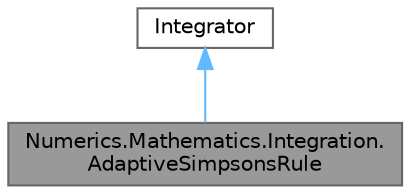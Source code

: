 digraph "Numerics.Mathematics.Integration.AdaptiveSimpsonsRule"
{
 // LATEX_PDF_SIZE
  bgcolor="transparent";
  edge [fontname=Helvetica,fontsize=10,labelfontname=Helvetica,labelfontsize=10];
  node [fontname=Helvetica,fontsize=10,shape=box,height=0.2,width=0.4];
  Node1 [id="Node000001",label="Numerics.Mathematics.Integration.\lAdaptiveSimpsonsRule",height=0.2,width=0.4,color="gray40", fillcolor="grey60", style="filled", fontcolor="black",tooltip="A class that performs adaptive Simpson's integration."];
  Node2 -> Node1 [id="edge1_Node000001_Node000002",dir="back",color="steelblue1",style="solid",tooltip=" "];
  Node2 [id="Node000002",label="Integrator",height=0.2,width=0.4,color="gray40", fillcolor="white", style="filled",URL="$class_numerics_1_1_mathematics_1_1_integration_1_1_integrator.html",tooltip="A base class for all integration methods."];
}
